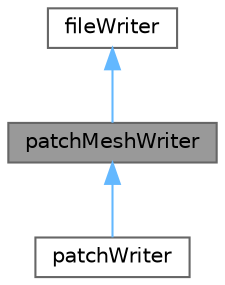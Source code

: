 digraph "patchMeshWriter"
{
 // LATEX_PDF_SIZE
  bgcolor="transparent";
  edge [fontname=Helvetica,fontsize=10,labelfontname=Helvetica,labelfontsize=10];
  node [fontname=Helvetica,fontsize=10,shape=box,height=0.2,width=0.4];
  Node1 [id="Node000001",label="patchMeshWriter",height=0.2,width=0.4,color="gray40", fillcolor="grey60", style="filled", fontcolor="black",tooltip="Write OpenFOAM patches and patch fields in VTP or legacy vtk format."];
  Node2 -> Node1 [id="edge1_Node000001_Node000002",dir="back",color="steelblue1",style="solid",tooltip=" "];
  Node2 [id="Node000002",label="fileWriter",height=0.2,width=0.4,color="gray40", fillcolor="white", style="filled",URL="$classFoam_1_1vtk_1_1fileWriter.html",tooltip="Base class for VTK output writers that handle geometry and fields (eg, vtp, vtu data)...."];
  Node1 -> Node3 [id="edge2_Node000001_Node000003",dir="back",color="steelblue1",style="solid",tooltip=" "];
  Node3 [id="Node000003",label="patchWriter",height=0.2,width=0.4,color="gray40", fillcolor="white", style="filled",URL="$classFoam_1_1vtk_1_1patchWriter.html",tooltip="Write OpenFOAM patches and patch fields in VTP or legacy vtk format."];
}
